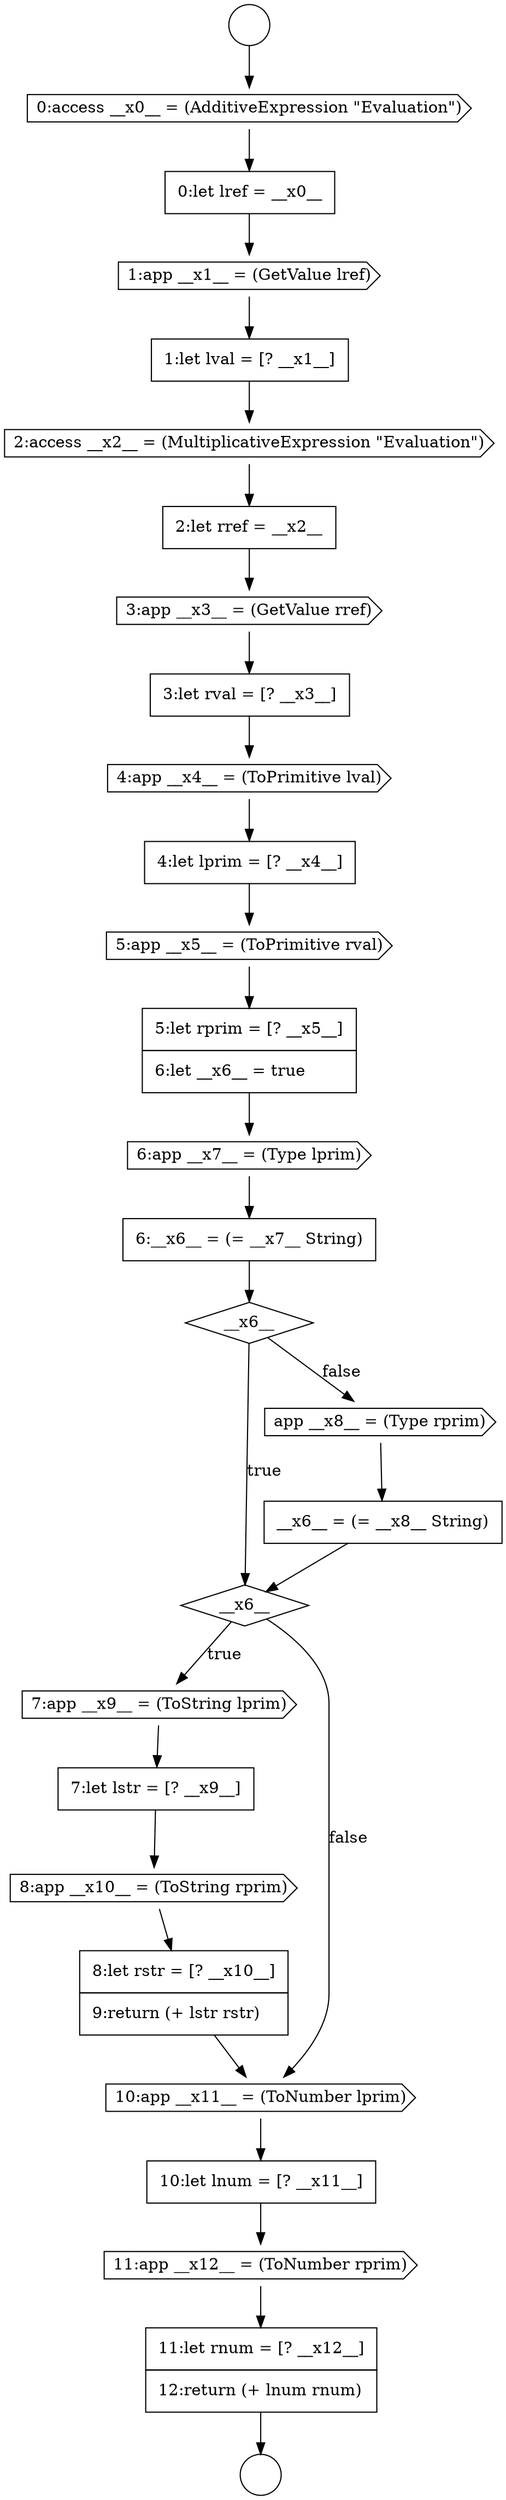 digraph {
  node4408 [shape=cds, label=<<font color="black">6:app __x7__ = (Type lprim)</font>> color="black" fillcolor="white" style=filled]
  node4415 [shape=none, margin=0, label=<<font color="black">
    <table border="0" cellborder="1" cellspacing="0" cellpadding="10">
      <tr><td align="left">7:let lstr = [? __x9__]</td></tr>
    </table>
  </font>> color="black" fillcolor="white" style=filled]
  node4400 [shape=cds, label=<<font color="black">2:access __x2__ = (MultiplicativeExpression &quot;Evaluation&quot;)</font>> color="black" fillcolor="white" style=filled]
  node4407 [shape=none, margin=0, label=<<font color="black">
    <table border="0" cellborder="1" cellspacing="0" cellpadding="10">
      <tr><td align="left">5:let rprim = [? __x5__]</td></tr>
      <tr><td align="left">6:let __x6__ = true</td></tr>
    </table>
  </font>> color="black" fillcolor="white" style=filled]
  node4397 [shape=none, margin=0, label=<<font color="black">
    <table border="0" cellborder="1" cellspacing="0" cellpadding="10">
      <tr><td align="left">0:let lref = __x0__</td></tr>
    </table>
  </font>> color="black" fillcolor="white" style=filled]
  node4416 [shape=cds, label=<<font color="black">8:app __x10__ = (ToString rprim)</font>> color="black" fillcolor="white" style=filled]
  node4412 [shape=none, margin=0, label=<<font color="black">
    <table border="0" cellborder="1" cellspacing="0" cellpadding="10">
      <tr><td align="left">__x6__ = (= __x8__ String)</td></tr>
    </table>
  </font>> color="black" fillcolor="white" style=filled]
  node4413 [shape=diamond, label=<<font color="black">__x6__</font>> color="black" fillcolor="white" style=filled]
  node4414 [shape=cds, label=<<font color="black">7:app __x9__ = (ToString lprim)</font>> color="black" fillcolor="white" style=filled]
  node4419 [shape=none, margin=0, label=<<font color="black">
    <table border="0" cellborder="1" cellspacing="0" cellpadding="10">
      <tr><td align="left">10:let lnum = [? __x11__]</td></tr>
    </table>
  </font>> color="black" fillcolor="white" style=filled]
  node4404 [shape=cds, label=<<font color="black">4:app __x4__ = (ToPrimitive lval)</font>> color="black" fillcolor="white" style=filled]
  node4399 [shape=none, margin=0, label=<<font color="black">
    <table border="0" cellborder="1" cellspacing="0" cellpadding="10">
      <tr><td align="left">1:let lval = [? __x1__]</td></tr>
    </table>
  </font>> color="black" fillcolor="white" style=filled]
  node4403 [shape=none, margin=0, label=<<font color="black">
    <table border="0" cellborder="1" cellspacing="0" cellpadding="10">
      <tr><td align="left">3:let rval = [? __x3__]</td></tr>
    </table>
  </font>> color="black" fillcolor="white" style=filled]
  node4418 [shape=cds, label=<<font color="black">10:app __x11__ = (ToNumber lprim)</font>> color="black" fillcolor="white" style=filled]
  node4411 [shape=cds, label=<<font color="black">app __x8__ = (Type rprim)</font>> color="black" fillcolor="white" style=filled]
  node4396 [shape=cds, label=<<font color="black">0:access __x0__ = (AdditiveExpression &quot;Evaluation&quot;)</font>> color="black" fillcolor="white" style=filled]
  node4402 [shape=cds, label=<<font color="black">3:app __x3__ = (GetValue rref)</font>> color="black" fillcolor="white" style=filled]
  node4417 [shape=none, margin=0, label=<<font color="black">
    <table border="0" cellborder="1" cellspacing="0" cellpadding="10">
      <tr><td align="left">8:let rstr = [? __x10__]</td></tr>
      <tr><td align="left">9:return (+ lstr rstr)</td></tr>
    </table>
  </font>> color="black" fillcolor="white" style=filled]
  node4421 [shape=none, margin=0, label=<<font color="black">
    <table border="0" cellborder="1" cellspacing="0" cellpadding="10">
      <tr><td align="left">11:let rnum = [? __x12__]</td></tr>
      <tr><td align="left">12:return (+ lnum rnum)</td></tr>
    </table>
  </font>> color="black" fillcolor="white" style=filled]
  node4406 [shape=cds, label=<<font color="black">5:app __x5__ = (ToPrimitive rval)</font>> color="black" fillcolor="white" style=filled]
  node4401 [shape=none, margin=0, label=<<font color="black">
    <table border="0" cellborder="1" cellspacing="0" cellpadding="10">
      <tr><td align="left">2:let rref = __x2__</td></tr>
    </table>
  </font>> color="black" fillcolor="white" style=filled]
  node4420 [shape=cds, label=<<font color="black">11:app __x12__ = (ToNumber rprim)</font>> color="black" fillcolor="white" style=filled]
  node4405 [shape=none, margin=0, label=<<font color="black">
    <table border="0" cellborder="1" cellspacing="0" cellpadding="10">
      <tr><td align="left">4:let lprim = [? __x4__]</td></tr>
    </table>
  </font>> color="black" fillcolor="white" style=filled]
  node4394 [shape=circle label=" " color="black" fillcolor="white" style=filled]
  node4409 [shape=none, margin=0, label=<<font color="black">
    <table border="0" cellborder="1" cellspacing="0" cellpadding="10">
      <tr><td align="left">6:__x6__ = (= __x7__ String)</td></tr>
    </table>
  </font>> color="black" fillcolor="white" style=filled]
  node4398 [shape=cds, label=<<font color="black">1:app __x1__ = (GetValue lref)</font>> color="black" fillcolor="white" style=filled]
  node4410 [shape=diamond, label=<<font color="black">__x6__</font>> color="black" fillcolor="white" style=filled]
  node4395 [shape=circle label=" " color="black" fillcolor="white" style=filled]
  node4413 -> node4414 [label=<<font color="black">true</font>> color="black"]
  node4413 -> node4418 [label=<<font color="black">false</font>> color="black"]
  node4397 -> node4398 [ color="black"]
  node4402 -> node4403 [ color="black"]
  node4400 -> node4401 [ color="black"]
  node4412 -> node4413 [ color="black"]
  node4404 -> node4405 [ color="black"]
  node4406 -> node4407 [ color="black"]
  node4419 -> node4420 [ color="black"]
  node4421 -> node4395 [ color="black"]
  node4396 -> node4397 [ color="black"]
  node4410 -> node4413 [label=<<font color="black">true</font>> color="black"]
  node4410 -> node4411 [label=<<font color="black">false</font>> color="black"]
  node4398 -> node4399 [ color="black"]
  node4418 -> node4419 [ color="black"]
  node4409 -> node4410 [ color="black"]
  node4394 -> node4396 [ color="black"]
  node4401 -> node4402 [ color="black"]
  node4417 -> node4418 [ color="black"]
  node4405 -> node4406 [ color="black"]
  node4403 -> node4404 [ color="black"]
  node4416 -> node4417 [ color="black"]
  node4411 -> node4412 [ color="black"]
  node4407 -> node4408 [ color="black"]
  node4415 -> node4416 [ color="black"]
  node4408 -> node4409 [ color="black"]
  node4399 -> node4400 [ color="black"]
  node4420 -> node4421 [ color="black"]
  node4414 -> node4415 [ color="black"]
}
